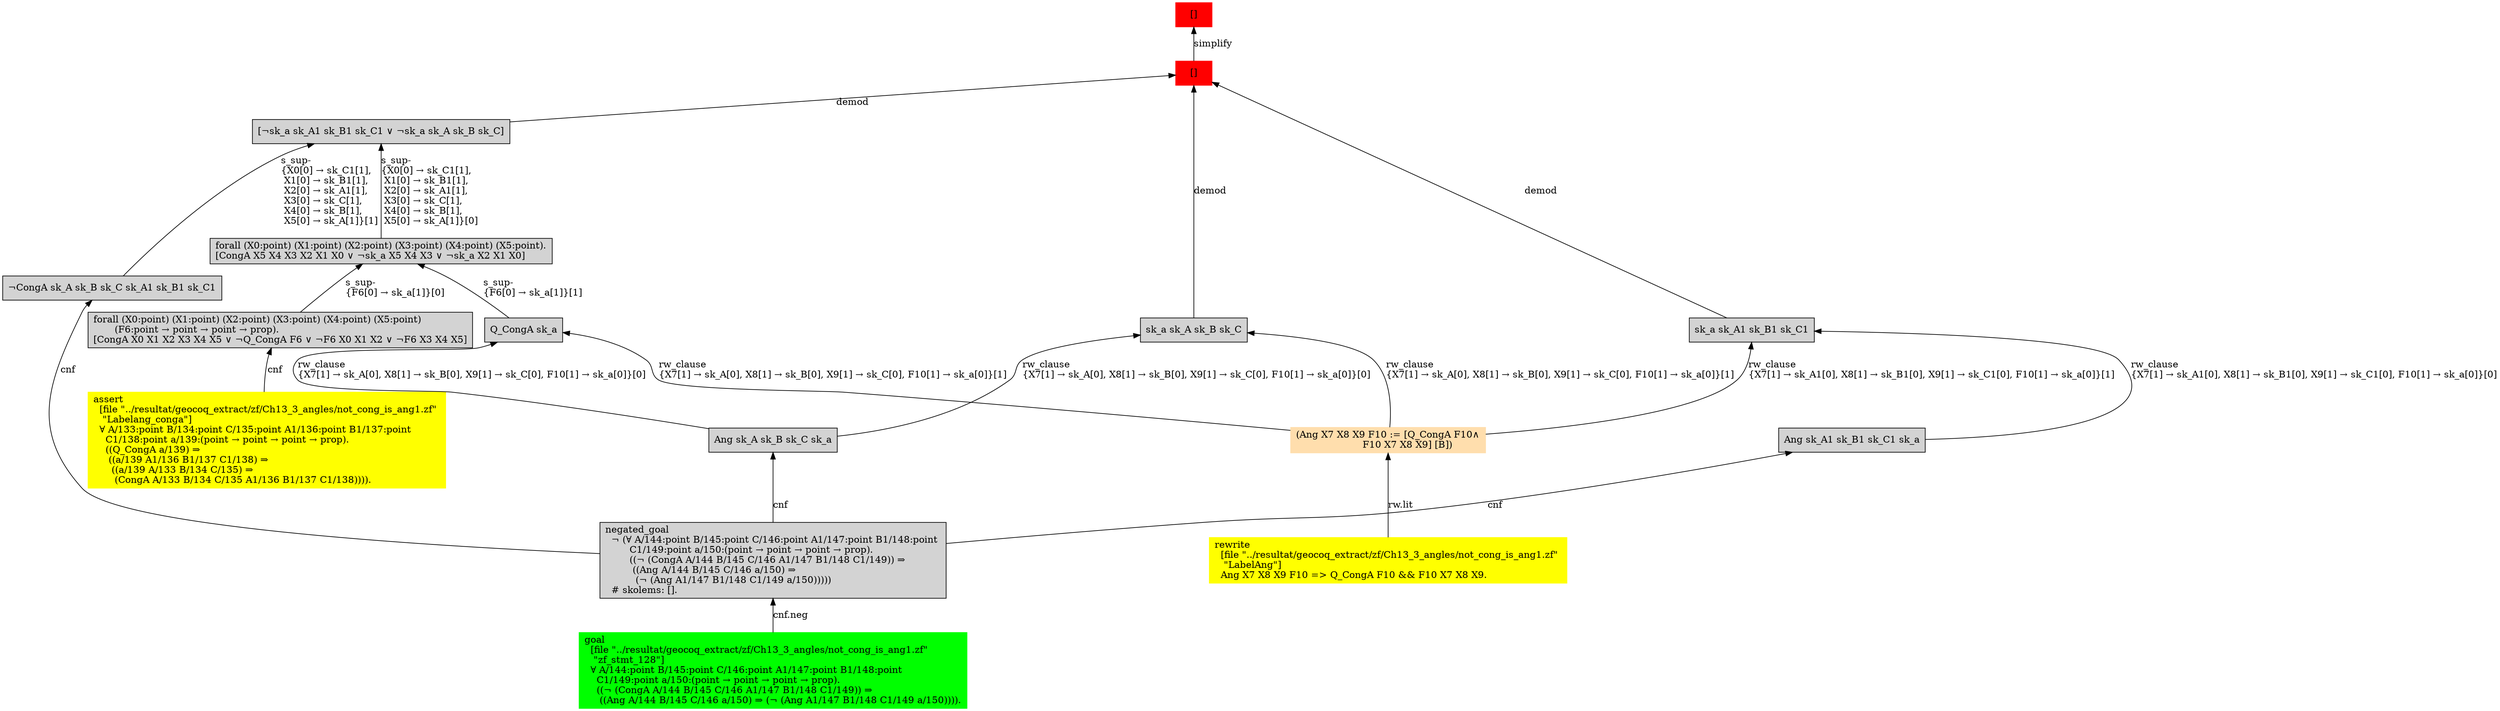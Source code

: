 digraph "unsat_graph" {
  vertex_0 [color=red, label="[]", shape=box, style=filled];
  vertex_0 -> vertex_1 [label="simplify", dir="back"];
  vertex_1 [color=red, label="[]", shape=box, style=filled];
  vertex_1 -> vertex_2 [label="demod", dir="back"];
  vertex_2 [shape=box, label="sk_a sk_A sk_B sk_C\l", style=filled];
  vertex_2 -> vertex_3 [label="rw_clause\l\{X7[1] → sk_A[0], X8[1] → sk_B[0], X9[1] → sk_C[0], F10[1] → sk_a[0]\}[1]\l", dir="back"];
  vertex_3 [color=navajowhite, shape=box, label="(Ang X7 X8 X9 F10 := [Q_CongA F10∧\l                      F10 X7 X8 X9] [B])\l", style=filled];
  vertex_3 -> vertex_4 [label="rw.lit", dir="back"];
  vertex_4 [color=yellow, shape=box, label="rewrite\l  [file \"../resultat/geocoq_extract/zf/Ch13_3_angles/not_cong_is_ang1.zf\" \l   \"LabelAng\"]\l  Ang X7 X8 X9 F10 =\> Q_CongA F10 && F10 X7 X8 X9.\l", style=filled];
  vertex_2 -> vertex_5 [label="rw_clause\l\{X7[1] → sk_A[0], X8[1] → sk_B[0], X9[1] → sk_C[0], F10[1] → sk_a[0]\}[0]\l", dir="back"];
  vertex_5 [shape=box, label="Ang sk_A sk_B sk_C sk_a\l", style=filled];
  vertex_5 -> vertex_6 [label="cnf", dir="back"];
  vertex_6 [shape=box, label="negated_goal\l  ¬ (∀ A/144:point B/145:point C/146:point A1/147:point B1/148:point \l        C1/149:point a/150:(point → point → point → prop).\l        ((¬ (CongA A/144 B/145 C/146 A1/147 B1/148 C1/149)) ⇒\l         ((Ang A/144 B/145 C/146 a/150) ⇒\l          (¬ (Ang A1/147 B1/148 C1/149 a/150)))))\l  # skolems: [].\l", style=filled];
  vertex_6 -> vertex_7 [label="cnf.neg", dir="back"];
  vertex_7 [color=green, shape=box, label="goal\l  [file \"../resultat/geocoq_extract/zf/Ch13_3_angles/not_cong_is_ang1.zf\" \l   \"zf_stmt_128\"]\l  ∀ A/144:point B/145:point C/146:point A1/147:point B1/148:point \l    C1/149:point a/150:(point → point → point → prop).\l    ((¬ (CongA A/144 B/145 C/146 A1/147 B1/148 C1/149)) ⇒\l     ((Ang A/144 B/145 C/146 a/150) ⇒ (¬ (Ang A1/147 B1/148 C1/149 a/150)))).\l", style=filled];
  vertex_1 -> vertex_8 [label="demod", dir="back"];
  vertex_8 [shape=box, label="sk_a sk_A1 sk_B1 sk_C1\l", style=filled];
  vertex_8 -> vertex_3 [label="rw_clause\l\{X7[1] → sk_A1[0], X8[1] → sk_B1[0], X9[1] → sk_C1[0], F10[1] → sk_a[0]\}[1]\l", dir="back"];
  vertex_8 -> vertex_9 [label="rw_clause\l\{X7[1] → sk_A1[0], X8[1] → sk_B1[0], X9[1] → sk_C1[0], F10[1] → sk_a[0]\}[0]\l", dir="back"];
  vertex_9 [shape=box, label="Ang sk_A1 sk_B1 sk_C1 sk_a\l", style=filled];
  vertex_9 -> vertex_6 [label="cnf", dir="back"];
  vertex_1 -> vertex_10 [label="demod", dir="back"];
  vertex_10 [shape=box, label="[¬sk_a sk_A1 sk_B1 sk_C1 ∨ ¬sk_a sk_A sk_B sk_C]\l", style=filled];
  vertex_10 -> vertex_11 [label="s_sup-\l\{X0[0] → sk_C1[1], \l X1[0] → sk_B1[1], \l X2[0] → sk_A1[1], \l X3[0] → sk_C[1], \l X4[0] → sk_B[1], \l X5[0] → sk_A[1]\}[1]\l", dir="back"];
  vertex_11 [shape=box, label="¬CongA sk_A sk_B sk_C sk_A1 sk_B1 sk_C1\l", style=filled];
  vertex_11 -> vertex_6 [label="cnf", dir="back"];
  vertex_10 -> vertex_12 [label="s_sup-\l\{X0[0] → sk_C1[1], \l X1[0] → sk_B1[1], \l X2[0] → sk_A1[1], \l X3[0] → sk_C[1], \l X4[0] → sk_B[1], \l X5[0] → sk_A[1]\}[0]\l", dir="back"];
  vertex_12 [shape=box, label="forall (X0:point) (X1:point) (X2:point) (X3:point) (X4:point) (X5:point).\l[CongA X5 X4 X3 X2 X1 X0 ∨ ¬sk_a X5 X4 X3 ∨ ¬sk_a X2 X1 X0]\l", style=filled];
  vertex_12 -> vertex_13 [label="s_sup-\l\{F6[0] → sk_a[1]\}[0]\l", dir="back"];
  vertex_13 [shape=box, label="forall (X0:point) (X1:point) (X2:point) (X3:point) (X4:point) (X5:point) \l       (F6:point → point → point → prop).\l[CongA X0 X1 X2 X3 X4 X5 ∨ ¬Q_CongA F6 ∨ ¬F6 X0 X1 X2 ∨ ¬F6 X3 X4 X5]\l", style=filled];
  vertex_13 -> vertex_14 [label="cnf", dir="back"];
  vertex_14 [color=yellow, shape=box, label="assert\l  [file \"../resultat/geocoq_extract/zf/Ch13_3_angles/not_cong_is_ang1.zf\" \l   \"Labelang_conga\"]\l  ∀ A/133:point B/134:point C/135:point A1/136:point B1/137:point \l    C1/138:point a/139:(point → point → point → prop).\l    ((Q_CongA a/139) ⇒\l     ((a/139 A1/136 B1/137 C1/138) ⇒\l      ((a/139 A/133 B/134 C/135) ⇒\l       (CongA A/133 B/134 C/135 A1/136 B1/137 C1/138)))).\l", style=filled];
  vertex_12 -> vertex_15 [label="s_sup-\l\{F6[0] → sk_a[1]\}[1]\l", dir="back"];
  vertex_15 [shape=box, label="Q_CongA sk_a\l", style=filled];
  vertex_15 -> vertex_3 [label="rw_clause\l\{X7[1] → sk_A[0], X8[1] → sk_B[0], X9[1] → sk_C[0], F10[1] → sk_a[0]\}[1]\l", dir="back"];
  vertex_15 -> vertex_5 [label="rw_clause\l\{X7[1] → sk_A[0], X8[1] → sk_B[0], X9[1] → sk_C[0], F10[1] → sk_a[0]\}[0]\l", dir="back"];
  }


